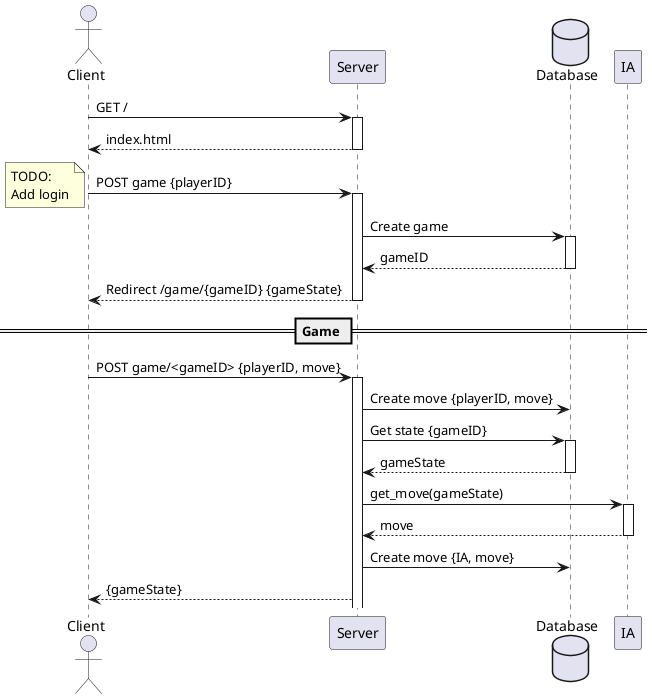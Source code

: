 @startuml userInteraction
actor Client as client
participant Server as server
database Database as db
participant IA as ia

client -> server : GET /
activate server
return index.html
client -> server : POST game {playerID}
note left
  TODO: 
  Add login
end note
activate server
server -> db : Create game
activate db
return gameID
return Redirect /game/{gameID} {gameState} 
== Game ==
client -> server : POST game/<gameID> {playerID, move}
activate server
server -> db : Create move {playerID, move}
server -> db : Get state {gameID}
activate db
return gameState
server -> ia : get_move(gameState)
activate ia
return move
server -> db : Create move {IA, move}
server --> client : {gameState}

@enduml